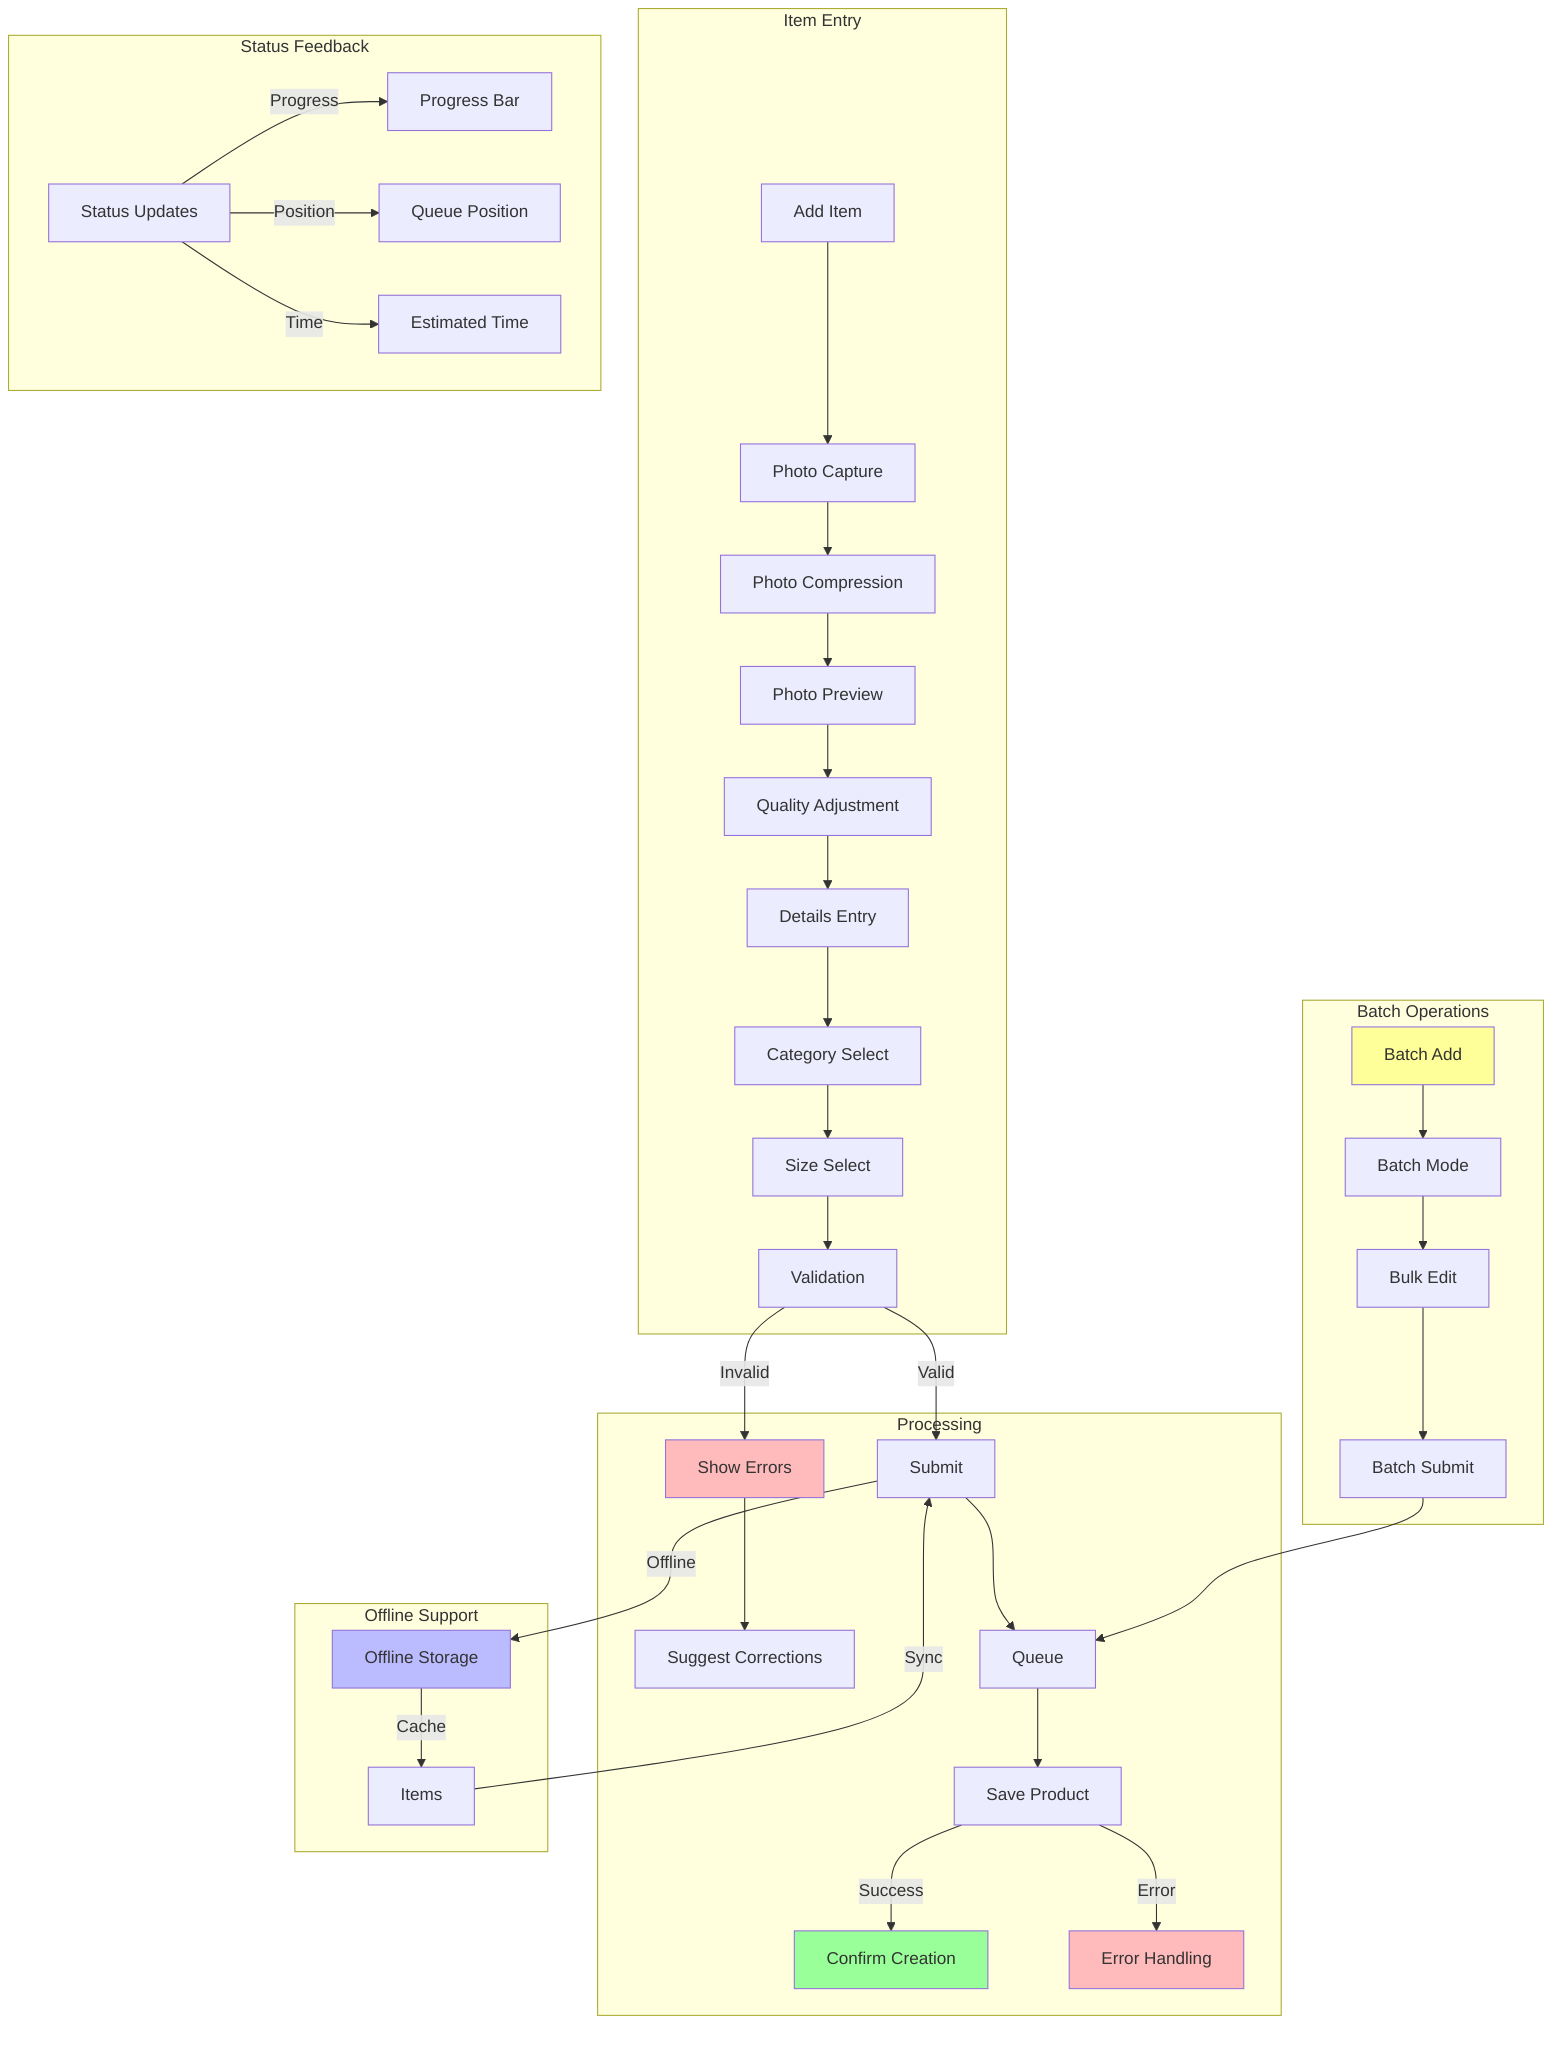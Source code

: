 graph TD
    subgraph "Item Entry"
        A[Add Item] --> P[Photo Capture]
        P --> PC[Photo Compression]
        PC --> PP[Photo Preview]
        PP --> PQ[Quality Adjustment]
        PQ --> D[Details Entry]
        D --> C[Category Select]
        C --> S[Size Select]
        S --> V[Validation]
    end
    
    subgraph "Processing"
        V -->|Valid| SU[Submit]
        V -->|Invalid| ER[Show Errors]
        ER --> SC[Suggest Corrections]
        SU --> Q[Queue]
        Q --> SP[Save Product]
        SP -->|Success| CF[Confirm Creation]
        SP -->|Error| EH[Error Handling]
    end
    
    subgraph "Offline Support"
        OS[Offline Storage] -->|Cache| IT[Items]
        IT -->|Sync| SU
        SU -->|Offline| OS
    end
    
    subgraph "Batch Operations"
        BA[Batch Add] --> BM[Batch Mode]
        BM --> BE[Bulk Edit]
        BE --> BS[Batch Submit]
        BS --> Q
    end
    
    subgraph "Status Feedback"
        SF[Status Updates] -->|Progress| PG[Progress Bar]
        SF -->|Position| QP[Queue Position]
        SF -->|Time| ET[Estimated Time]
    end
    
    style ER fill:#fbb
    style EH fill:#fbb
    style CF fill:#9f9
    style OS fill:#bbf
    style BA fill:#ff9